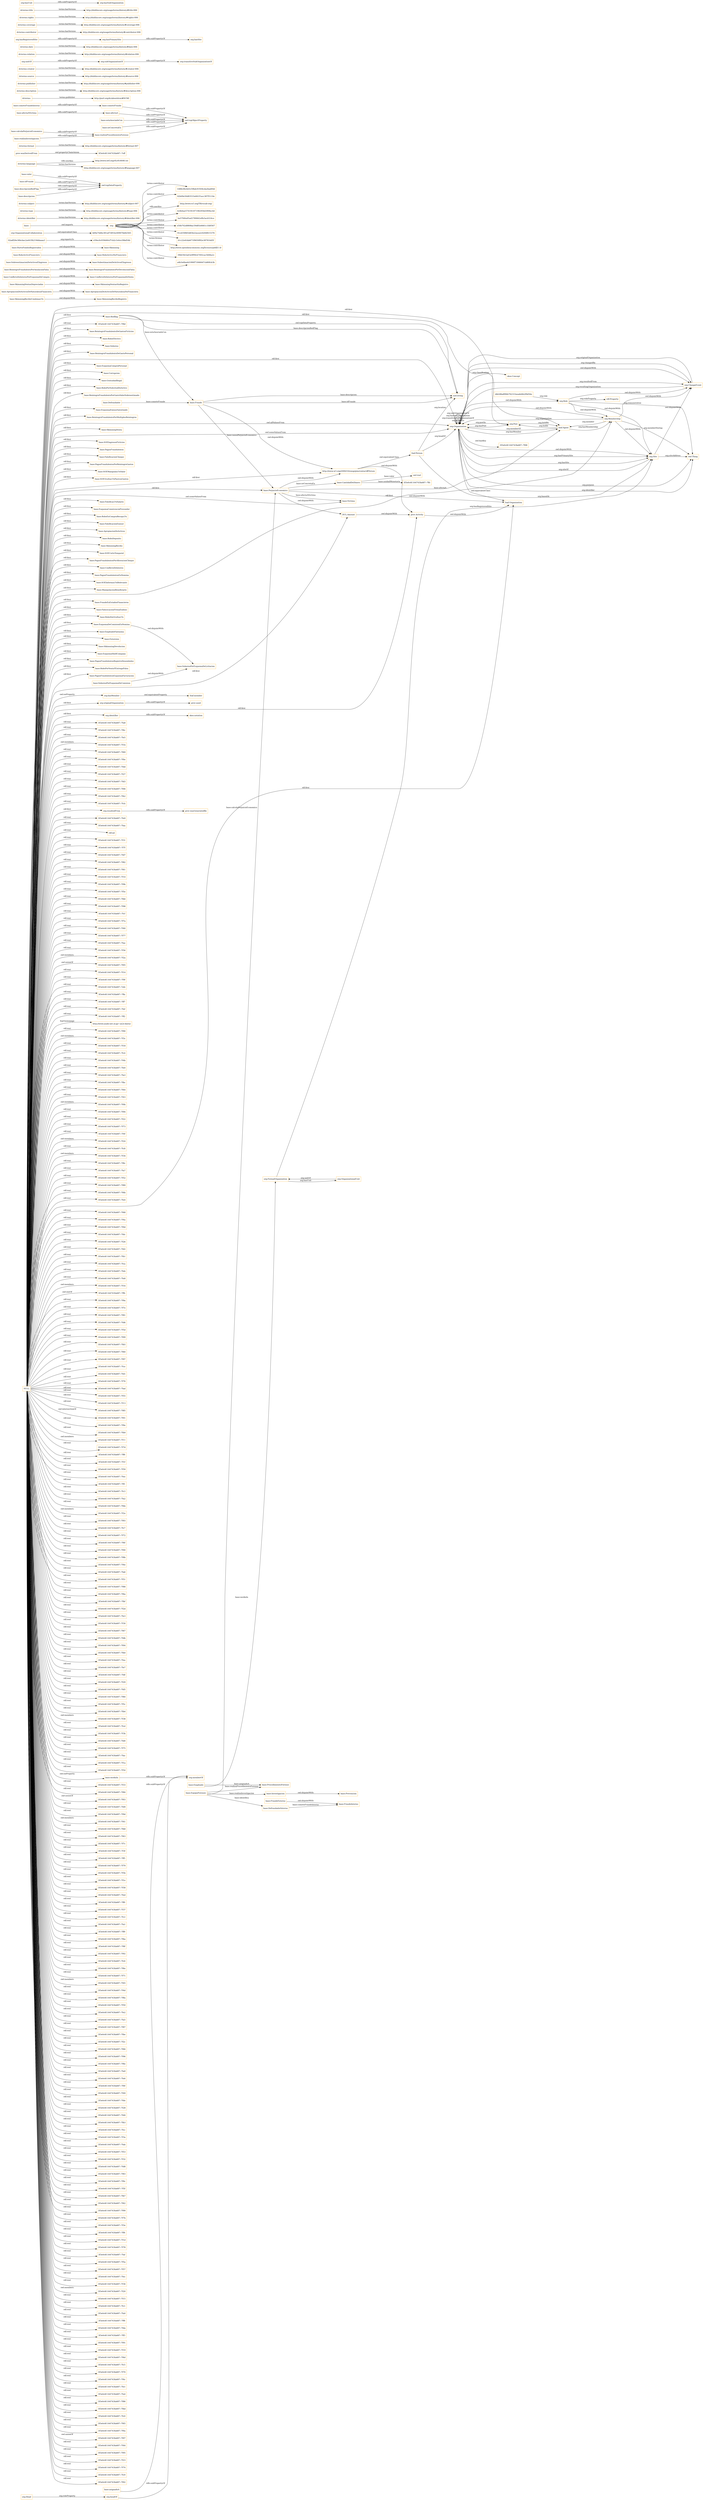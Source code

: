 digraph ar2dtool_diagram { 
rankdir=LR;
size="1501"
node [shape = rectangle, color="orange"]; "base:ReintegroFraudulentoDeGastosFicticios" "base:RoboEfectivo" "base:SobornoPorEsquemaDeLicitacion" "base:SkimmingReciboCondonaci?n" "base:Soborno" "base:ReintegroFraudulentoDeGastoPersonal" "base:Redflag" "base:CantidadDeDinero" "base:EsquemaCompraPersonal" "base:ApropiacionDeActivosDeNaturalezaNoFinanciera" "base:Corrupcion" "base:ApropiacionDeActivosDeNaturalezaFinanciera" "base:GratuidadIlegal" "base:SkimmingVentasSinRegistro" "base:RoboPorSolicitudDeActivo" "base:ReintegroFraudulentoPorGastoValorSobreestimado" "base:Victima" "base:EsquemaEmisorAutorizado" "base:ConflictoDeInteresPorEsquemaDeVenta" "base:ReintegroFraudulentoPorAnulacionFalsa" "base:SkimmingVentasDepreciadas" "base:ReintegroFraudulentoPorMultiplesReintegros" "base:ProcedimientoForense" "base:SkimmingVenta" "base:FraudeInterno" "base:Prevencion" "DUL:Amount" "base:FraudeExterno" "base:SOEIngresosFicticios" "http://www.w3.org/2000/10/swap/pim/contact#Person" "base:PagosFraudulentos" "org:OrganizationalUnit" "base:FalsificacionCheque" "base:DefraudadorInterno" "base:PagosFraudulentosPorReintegroGastos" "base:EquipoForensic" "base:SOEManipulaci?nValor" "base:Fraude" "base:SOEOcultaci?nPasivosGastos" "org:Organization" "base:Empleado" "base:SubestimacionDeActivosEIngresos" "base:SobreestimacionDeActivosEIngresos" "base:RoboActivoNoFinanciero" "base:Falsificaci?nSalario" "base:EsquemaConnivenciaProveedor" "base:SkimmingReciboRegistro" "base:RoboEnCompraRecepci?n" "base:ConflictoDeInteresPorEsquemaDeCompra" "base:HurtoFondosRegistrados" "base:FalsificacionEmisor" "base:ApropiacionDeActivos" "base:RoboDeposito" "base:SobornoPorEsquemaDeComision" "base:Defraudador" "base:SkimmingRecibo" "base:SOECorteTemporal" "base:PagosFraudulentosPorAlteracionCheque" "base:ConflictoDeInteres" "base:Skimming" "base:ReintegroFraudulentoPorDevolucionFalsa" "base:PagosFraudulentosEnNomina" "base:SOEInformaci?nRelevante" "base:RoboActivoFinanciero" "base:Investigacion" "base:ManipulacionBeneficiario" "base:FraudeEnEstadosFinancieros" "base:PerjuicioEconomico" "base:FalsicicacionFirmaEndoso" "base:RoboSinOcultaci?n" "base:EsquemaDeComisionEnNomina" "base:EmpleadoFantasma" "base:Extorsion" "base:SikimmingDevolucion" "base:EsquemaShellCompany" "base:PagosFraudulentosRegistroDesembolso" "base:RoboPorVentaYEntregaFalsa" "base:PagosFraudulentosEsquemaFacturacion" "org:Post" "org:Site" "org:FormalOrganization" "02adf26e36bcbac2a441fb219ddaaaa3" "b69a74d6e381a07d91bc00907bb82565" "dbfc88a8f96b792333eea6d4b2f9d56e" "org:OrganizationalCollaboration" "org:Role" "e59ec0c939d40cf7cb2c3c6ce39bd54b" "org:ChangeEvent" "org:Membership" ; /*classes style*/
	"base:" -> "org:" [ label = "owl:imports" ];
	"base:ApropiacionDeActivosDeNaturalezaFinanciera" -> "base:ApropiacionDeActivosDeNaturalezaNoFinanciera" [ label = "owl:disjointWith" ];
	"org:Role" -> "org:ChangeEvent" [ label = "owl:disjointWith" ];
	"org:Role" -> "org:Site" [ label = "owl:disjointWith" ];
	"org:Role" -> "org:Membership" [ label = "owl:disjointWith" ];
	"base:SobreestimacionDeActivosEIngresos" -> "base:SubestimacionDeActivosEIngresos" [ label = "owl:disjointWith" ];
	"base:SobornoPorEsquemaDeComision" -> "base:SobornoPorEsquemaDeLicitacion" [ label = "owl:disjointWith" ];
	"base:EsquemaDeComisionEnNomina" -> "base:SobornoPorEsquemaDeLicitacion" [ label = "owl:disjointWith" ];
	"dcterms:identifier" -> "http://dublincore.org/usage/terms/history/#identifier-006" [ label = "terms:hasVersion" ];
	"base:SkimmingReciboCondonaci?n" -> "base:SkimmingReciboRegistro" [ label = "owl:disjointWith" ];
	"dcterms:type" -> "http://dublincore.org/usage/terms/history/#type-006" [ label = "terms:hasVersion" ];
	"dcterms:subject" -> "http://dublincore.org/usage/terms/history/#subject-007" [ label = "terms:hasVersion" ];
	"base:valor" -> "owl:topDataProperty" [ label = "rdfs:subPropertyOf" ];
	"dcterms:language" -> "http://www.ietf.org/rfc/rfc4646.txt" [ label = "rdfs:seeAlso" ];
	"dcterms:language" -> "http://dublincore.org/usage/terms/history/#language-007" [ label = "terms:hasVersion" ];
	"org:headOf" -> "org:memberOf" [ label = "rdfs:subPropertyOf" ];
	"base:idFraude" -> "owl:topDataProperty" [ label = "rdfs:subPropertyOf" ];
	"prov:wasDerivedFrom" -> "3f3e0c6f:164743fa687:-7eff" [ label = "owl:propertyChainAxiom" ];
	"dcterms:format" -> "http://dublincore.org/usage/terms/history/#format-007" [ label = "terms:hasVersion" ];
	"base:PerjuicioEconomico" -> "foaf:Organization" [ label = "owl:disjointWith" ];
	"base:PerjuicioEconomico" -> "http://www.w3.org/2000/10/swap/pim/contact#Person" [ label = "owl:disjointWith" ];
	"base:PerjuicioEconomico" -> "DUL:Amount" [ label = "owl:disjointWith" ];
	"base:cometeFraudeInterno" -> "base:cometeFraude" [ label = "rdfs:subPropertyOf" ];
	"base:HurtoFondosRegistrados" -> "base:Skimming" [ label = "owl:disjointWith" ];
	"dcterms:" -> "http://purl.org/dc/aboutdcmi#DCMI" [ label = "terms:publisher" ];
	"dcterms:description" -> "http://dublincore.org/usage/terms/history/#description-006" [ label = "terms:hasVersion" ];
	"org:hasMember" -> "foaf:member" [ label = "owl:equivalentProperty" ];
	"dcterms:publisher" -> "http://dublincore.org/usage/terms/history/#publisher-006" [ label = "terms:hasVersion" ];
	"dcterms:source" -> "http://dublincore.org/usage/terms/history/#source-006" [ label = "terms:hasVersion" ];
	"dcterms:creator" -> "http://dublincore.org/usage/terms/history/#creator-006" [ label = "terms:hasVersion" ];
	"org:Membership" -> "org:ChangeEvent" [ label = "owl:disjointWith" ];
	"org:Membership" -> "org:Site" [ label = "owl:disjointWith" ];
	"org:Organization" -> "org:Role" [ label = "owl:disjointWith" ];
	"org:Organization" -> "org:ChangeEvent" [ label = "owl:disjointWith" ];
	"org:Organization" -> "foaf:Organization" [ label = "owl:equivalentClass" ];
	"org:Organization" -> "org:Membership" [ label = "owl:disjointWith" ];
	"org:Organization" -> "3f3e0c6f:164743fa687:-7f08" [ label = "owl:hasKey" ];
	"org:Organization" -> "org:Site" [ label = "owl:disjointWith" ];
	"base:RoboActivoFinanciero" -> "base:RoboActivoNoFinanciero" [ label = "owl:disjointWith" ];
	"org:originalOrganization" -> "prov:used" [ label = "rdfs:subPropertyOf" ];
	"base:descripcionRedFlag" -> "owl:topDataProperty" [ label = "rdfs:subPropertyOf" ];
	"base:SkimmingVentasDepreciadas" -> "base:SkimmingVentasSinRegistro" [ label = "owl:disjointWith" ];
	"base:afectaA" -> "owl:topObjectProperty" [ label = "rdfs:subPropertyOf" ];
	"base:FraudeExterno" -> "base:FraudeInterno" [ label = "owl:disjointWith" ];
	"base:cometeFraude" -> "owl:topObjectProperty" [ label = "rdfs:subPropertyOf" ];
	"org:Site" -> "org:ChangeEvent" [ label = "owl:disjointWith" ];
	"base:worksIn" -> "org:memberOf" [ label = "rdfs:subPropertyOf" ];
	"org:subOrganizationOf" -> "org:transitiveSubOrganizationOf" [ label = "rdfs:subPropertyOf" ];
	"NULL" -> "3f3e0c6f:164743fa687:-7fa8" [ label = "rdf:rest" ];
	"NULL" -> "org:Organization" [ label = "owl:someValuesFrom" ];
	"NULL" -> "3f3e0c6f:164743fa687:-7f6c" [ label = "rdf:rest" ];
	"NULL" -> "3f3e0c6f:164743fa687:-7fe5" [ label = "rdf:rest" ];
	"NULL" -> "3f3e0c6f:164743fa687:-7f1b" [ label = "owl:members" ];
	"NULL" -> "3f3e0c6f:164743fa687:-7f69" [ label = "rdf:rest" ];
	"NULL" -> "3f3e0c6f:164743fa687:-7f0e" [ label = "rdf:rest" ];
	"NULL" -> "3f3e0c6f:164743fa687:-7fdd" [ label = "rdf:rest" ];
	"NULL" -> "base:PagosFraudulentos" [ label = "rdf:first" ];
	"NULL" -> "3f3e0c6f:164743fa687:-7f27" [ label = "rdf:rest" ];
	"NULL" -> "base:SOEManipulaci?nValor" [ label = "rdf:first" ];
	"NULL" -> "3f3e0c6f:164743fa687:-7fd3" [ label = "rdf:rest" ];
	"NULL" -> "3f3e0c6f:164743fa687:-7f06" [ label = "rdf:rest" ];
	"NULL" -> "3f3e0c6f:164743fa687:-7fb2" [ label = "rdf:rest" ];
	"NULL" -> "3f3e0c6f:164743fa687:-7fcb" [ label = "rdf:rest" ];
	"NULL" -> "prov:Activity" [ label = "rdf:first" ];
	"NULL" -> "3f3e0c6f:164743fa687:-7fe9" [ label = "rdf:rest" ];
	"NULL" -> "3f3e0c6f:164743fa687:-7faa" [ label = "rdf:rest" ];
	"NULL" -> "rdf:nil" [ label = "rdf:rest" ];
	"NULL" -> "3f3e0c6f:164743fa687:-7f31" [ label = "rdf:rest" ];
	"NULL" -> "3f3e0c6f:164743fa687:-7f7f" [ label = "rdf:rest" ];
	"NULL" -> "org:Post" [ label = "rdf:first" ];
	"NULL" -> "3f3e0c6f:164743fa687:-7fd7" [ label = "rdf:rest" ];
	"NULL" -> "3f3e0c6f:164743fa687:-7f82" [ label = "rdf:rest" ];
	"NULL" -> "3f3e0c6f:164743fa687:-7f61" [ label = "rdf:rest" ];
	"NULL" -> "3f3e0c6f:164743fa687:-7f10" [ label = "rdf:rest" ];
	"NULL" -> "3f3e0c6f:164743fa687:-7f9b" [ label = "rdf:rest" ];
	"NULL" -> "3f3e0c6f:164743fa687:-7f5e" [ label = "rdf:rest" ];
	"NULL" -> "base:PagosFraudulentosPorReintegroGastos" [ label = "rdf:first" ];
	"NULL" -> "3f3e0c6f:164743fa687:-7fb6" [ label = "rdf:rest" ];
	"NULL" -> "3f3e0c6f:164743fa687:-7f98" [ label = "rdf:rest" ];
	"NULL" -> "3f3e0c6f:164743fa687:-7fcf" [ label = "rdf:rest" ];
	"NULL" -> "3f3e0c6f:164743fa687:-7f7a" [ label = "rdf:rest" ];
	"NULL" -> "3f3e0c6f:164743fa687:-7f40" [ label = "rdf:rest" ];
	"NULL" -> "3f3e0c6f:164743fa687:-7f77" [ label = "rdf:rest" ];
	"NULL" -> "3f3e0c6f:164743fa687:-7fae" [ label = "rdf:rest" ];
	"NULL" -> "base:SikimmingDevolucion" [ label = "rdf:first" ];
	"NULL" -> "3f3e0c6f:164743fa687:-7f56" [ label = "rdf:rest" ];
	"NULL" -> "3f3e0c6f:164743fa687:-7f2a" [ label = "owl:members" ];
	"NULL" -> "base:PerjuicioEconomico" [ label = "rdf:first" ];
	"NULL" -> "3f3e0c6f:164743fa687:-7f05" [ label = "owl:unionOf" ];
	"NULL" -> "3f3e0c6f:164743fa687:-7f14" [ label = "rdf:rest" ];
	"NULL" -> "3f3e0c6f:164743fa687:-7f9f" [ label = "rdf:rest" ];
	"NULL" -> "3f3e0c6f:164743fa687:-7efe" [ label = "rdf:rest" ];
	"NULL" -> "3f3e0c6f:164743fa687:-7ffa" [ label = "rdf:rest" ];
	"NULL" -> "3f3e0c6f:164743fa687:-7ff7" [ label = "rdf:rest" ];
	"NULL" -> "3f3e0c6f:164743fa687:-7fef" [ label = "rdf:rest" ];
	"NULL" -> "3f3e0c6f:164743fa687:-7ff2" [ label = "rdf:rest" ];
	"NULL" -> "http://www.asahi-net.or.jp/~ax2s-kmtn/" [ label = "foaf:homepage" ];
	"NULL" -> "3f3e0c6f:164743fa687:-7f90" [ label = "rdf:rest" ];
	"NULL" -> "3f3e0c6f:164743fa687:-7f3c" [ label = "owl:members" ];
	"NULL" -> "3f3e0c6f:164743fa687:-7f18" [ label = "rdf:rest" ];
	"NULL" -> "3f3e0c6f:164743fa687:-7fc4" [ label = "rdf:rest" ];
	"NULL" -> "3f3e0c6f:164743fa687:-7f4b" [ label = "rdf:rest" ];
	"NULL" -> "3f3e0c6f:164743fa687:-7fe0" [ label = "rdf:rest" ];
	"NULL" -> "3f3e0c6f:164743fa687:-7fa3" [ label = "rdf:rest" ];
	"NULL" -> "3f3e0c6f:164743fa687:-7fbc" [ label = "rdf:rest" ];
	"NULL" -> "3f3e0c6f:164743fa687:-7f64" [ label = "rdf:rest" ];
	"NULL" -> "base:SkimmingVenta" [ label = "rdf:first" ];
	"NULL" -> "3f3e0c6f:164743fa687:-7f43" [ label = "rdf:rest" ];
	"NULL" -> "3f3e0c6f:164743fa687:-7f0b" [ label = "owl:members" ];
	"NULL" -> "3f3e0c6f:164743fa687:-7f94" [ label = "rdf:rest" ];
	"NULL" -> "3f3e0c6f:164743fa687:-7f22" [ label = "rdf:rest" ];
	"NULL" -> "3f3e0c6f:164743fa687:-7f73" [ label = "rdf:rest" ];
	"NULL" -> "3f3e0c6f:164743fa687:-7f4f" [ label = "rdf:rest" ];
	"NULL" -> "3f3e0c6f:164743fa687:-7f24" [ label = "owl:members" ];
	"NULL" -> "3f3e0c6f:164743fa687:-7fc8" [ label = "rdf:rest" ];
	"NULL" -> "3f3e0c6f:164743fa687:-7f34" [ label = "owl:members" ];
	"NULL" -> "3f3e0c6f:164743fa687:-7f8c" [ label = "rdf:rest" ];
	"NULL" -> "base:ReintegroFraudulentoDeGastosFicticios" [ label = "rdf:first" ];
	"NULL" -> "3f3e0c6f:164743fa687:-7fa7" [ label = "rdf:rest" ];
	"NULL" -> "base:Falsificaci?nSalario" [ label = "rdf:first" ];
	"NULL" -> "3f3e0c6f:164743fa687:-7f52" [ label = "rdf:rest" ];
	"NULL" -> "3f3e0c6f:164743fa687:-7f89" [ label = "rdf:rest" ];
	"NULL" -> "3f3e0c6f:164743fa687:-7f6b" [ label = "rdf:rest" ];
	"NULL" -> "base:FalsificacionEmisor" [ label = "rdf:first" ];
	"NULL" -> "3f3e0c6f:164743fa687:-7fe4" [ label = "rdf:rest" ];
	"NULL" -> "org:identifier" [ label = "rdf:first" ];
	"NULL" -> "3f3e0c6f:164743fa687:-7f68" [ label = "rdf:rest" ];
	"NULL" -> "3f3e0c6f:164743fa687:-7f4a" [ label = "rdf:rest" ];
	"NULL" -> "3f3e0c6f:164743fa687:-7f0d" [ label = "rdf:rest" ];
	"NULL" -> "3f3e0c6f:164743fa687:-7fdc" [ label = "rdf:rest" ];
	"NULL" -> "org:Membership" [ label = "rdf:first" ];
	"NULL" -> "3f3e0c6f:164743fa687:-7f26" [ label = "rdf:rest" ];
	"NULL" -> "3f3e0c6f:164743fa687:-7fd2" [ label = "rdf:rest" ];
	"NULL" -> "org:Organization" [ label = "owl:allValuesFrom" ];
	"NULL" -> "base:EsquemaDeComisionEnNomina" [ label = "rdf:first" ];
	"NULL" -> "3f3e0c6f:164743fa687:-7fb1" [ label = "rdf:rest" ];
	"NULL" -> "3f3e0c6f:164743fa687:-7fca" [ label = "rdf:rest" ];
	"NULL" -> "3f3e0c6f:164743fa687:-7feb" [ label = "rdf:rest" ];
	"NULL" -> "3f3e0c6f:164743fa687:-7fe8" [ label = "rdf:rest" ];
	"NULL" -> "3f3e0c6f:164743fa687:-7f16" [ label = "owl:members" ];
	"NULL" -> "3f3e0c6f:164743fa687:-7ffb" [ label = "owl:oneOf" ];
	"NULL" -> "3f3e0c6f:164743fa687:-7f9a" [ label = "rdf:rest" ];
	"NULL" -> "3f3e0c6f:164743fa687:-7f7e" [ label = "rdf:rest" ];
	"NULL" -> "3f3e0c6f:164743fa687:-7f81" [ label = "rdf:rest" ];
	"NULL" -> "3f3e0c6f:164743fa687:-7fd6" [ label = "rdf:rest" ];
	"NULL" -> "3f3e0c6f:164743fa687:-7f5d" [ label = "rdf:rest" ];
	"NULL" -> "3f3e0c6f:164743fa687:-7f09" [ label = "rdf:rest" ];
	"NULL" -> "base:SOEOcultaci?nPasivosGastos" [ label = "rdf:first" ];
	"NULL" -> "base:SOEIngresosFicticios" [ label = "rdf:first" ];
	"NULL" -> "3f3e0c6f:164743fa687:-7fb5" [ label = "rdf:rest" ];
	"NULL" -> "3f3e0c6f:164743fa687:-7f60" [ label = "rdf:rest" ];
	"NULL" -> "3f3e0c6f:164743fa687:-7f97" [ label = "rdf:rest" ];
	"NULL" -> "3f3e0c6f:164743fa687:-7fce" [ label = "rdf:rest" ];
	"NULL" -> "3f3e0c6f:164743fa687:-7fd1" [ label = "rdf:rest" ];
	"NULL" -> "3f3e0c6f:164743fa687:-7f76" [ label = "rdf:rest" ];
	"NULL" -> "foaf:Organization" [ label = "rdf:first" ];
	"NULL" -> "3f3e0c6f:164743fa687:-7fad" [ label = "rdf:rest" ];
	"NULL" -> "3f3e0c6f:164743fa687:-7f55" [ label = "rdf:rest" ];
	"NULL" -> "base:RoboPorSolicitudDeActivo" [ label = "rdf:first" ];
	"NULL" -> "base:EsquemaCompraPersonal" [ label = "rdf:first" ];
	"NULL" -> "3f3e0c6f:164743fa687:-7f13" [ label = "rdf:rest" ];
	"NULL" -> "3f3e0c6f:164743fa687:-7f85" [ label = "rdf:rest" ];
	"NULL" -> "base:SOECorteTemporal" [ label = "rdf:first" ];
	"NULL" -> "3f3e0c6f:164743fa687:-7f01" [ label = "owl:intersectionOf" ];
	"NULL" -> "3f3e0c6f:164743fa687:-7f9e" [ label = "rdf:rest" ];
	"NULL" -> "3f3e0c6f:164743fa687:-7fb9" [ label = "rdf:rest" ];
	"NULL" -> "3f3e0c6f:164743fa687:-7f11" [ label = "owl:members" ];
	"NULL" -> "3f3e0c6f:164743fa687:-7f7d" [ label = "rdf:rest" ];
	"NULL" -> "3f3e0c6f:164743fa687:-7ff6" [ label = "rdf:rest" ];
	"NULL" -> "3f3e0c6f:164743fa687:-7f1f" [ label = "rdf:rest" ];
	"NULL" -> "base:ApropiacionDeActivos" [ label = "rdf:first" ];
	"NULL" -> "3f3e0c6f:164743fa687:-7f59" [ label = "rdf:rest" ];
	"NULL" -> "3f3e0c6f:164743fa687:-7fee" [ label = "rdf:rest" ];
	"NULL" -> "base:RoboPorVentaYEntregaFalsa" [ label = "rdf:first" ];
	"NULL" -> "3f3e0c6f:164743fa687:-7ff1" [ label = "rdf:rest" ];
	"NULL" -> "base:FalsificacionCheque" [ label = "rdf:first" ];
	"NULL" -> "3f3e0c6f:164743fa687:-7fc3" [ label = "rdf:rest" ];
	"NULL" -> "3f3e0c6f:164743fa687:-7fa2" [ label = "rdf:rest" ];
	"NULL" -> "3f3e0c6f:164743fa687:-7fbb" [ label = "rdf:rest" ];
	"NULL" -> "base:EsquemaShellCompany" [ label = "rdf:first" ];
	"NULL" -> "3f3e0c6f:164743fa687:-7f2e" [ label = "owl:members" ];
	"NULL" -> "3f3e0c6f:164743fa687:-7f93" [ label = "rdf:rest" ];
	"NULL" -> "3f3e0c6f:164743fa687:-7fc7" [ label = "rdf:rest" ];
	"NULL" -> "base:RoboSinOcultaci?n" [ label = "rdf:first" ];
	"NULL" -> "3f3e0c6f:164743fa687:-7f72" [ label = "rdf:rest" ];
	"NULL" -> "3f3e0c6f:164743fa687:-7f6f" [ label = "rdf:rest" ];
	"NULL" -> "3f3e0c6f:164743fa687:-7f00" [ label = "rdf:rest" ];
	"NULL" -> "base:EsquemaEmisorAutorizado" [ label = "rdf:first" ];
	"NULL" -> "base:ManipulacionBeneficiario" [ label = "rdf:first" ];
	"NULL" -> "base:SOEInformaci?nRelevante" [ label = "rdf:first" ];
	"NULL" -> "3f3e0c6f:164743fa687:-7f8b" [ label = "rdf:rest" ];
	"NULL" -> "3f3e0c6f:164743fa687:-7f4e" [ label = "rdf:rest" ];
	"NULL" -> "3f3e0c6f:164743fa687:-7fa6" [ label = "rdf:rest" ];
	"NULL" -> "3f3e0c6f:164743fa687:-7f51" [ label = "rdf:rest" ];
	"NULL" -> "3f3e0c6f:164743fa687:-7f88" [ label = "rdf:rest" ];
	"NULL" -> "3f3e0c6f:164743fa687:-7f6a" [ label = "rdf:rest" ];
	"NULL" -> "3f3e0c6f:164743fa687:-7fbf" [ label = "rdf:rest" ];
	"NULL" -> "3f3e0c6f:164743fa687:-7f2d" [ label = "rdf:rest" ];
	"NULL" -> "3f3e0c6f:164743fa687:-7fe3" [ label = "rdf:rest" ];
	"NULL" -> "3f3e0c6f:164743fa687:-7f30" [ label = "rdf:rest" ];
	"NULL" -> "3f3e0c6f:164743fa687:-7f67" [ label = "rdf:rest" ];
	"NULL" -> "3f3e0c6f:164743fa687:-7fdb" [ label = "rdf:rest" ];
	"NULL" -> "base:ReintegroFraudulentoPorMultiplesReintegros" [ label = "rdf:first" ];
	"NULL" -> "3f3e0c6f:164743fa687:-7f04" [ label = "rdf:rest" ];
	"NULL" -> "3f3e0c6f:164743fa687:-7fb0" [ label = "rdf:rest" ];
	"NULL" -> "3f3e0c6f:164743fa687:-7fea" [ label = "rdf:rest" ];
	"NULL" -> "3f3e0c6f:164743fa687:-7fe7" [ label = "rdf:rest" ];
	"NULL" -> "base:PagosFraudulentosEsquemaFacturacion" [ label = "rdf:first" ];
	"NULL" -> "3f3e0c6f:164743fa687:-7fdf" [ label = "rdf:rest" ];
	"NULL" -> "base:ReintegroFraudulentoDeGastoPersonal" [ label = "rdf:first" ];
	"NULL" -> "3f3e0c6f:164743fa687:-7f29" [ label = "rdf:rest" ];
	"NULL" -> "3f3e0c6f:164743fa687:-7fd5" [ label = "rdf:rest" ];
	"NULL" -> "3f3e0c6f:164743fa687:-7f80" [ label = "rdf:rest" ];
	"NULL" -> "3f3e0c6f:164743fa687:-7f5c" [ label = "rdf:rest" ];
	"NULL" -> "3f3e0c6f:164743fa687:-7fb4" [ label = "rdf:rest" ];
	"NULL" -> "3f3e0c6f:164743fa687:-7f38" [ label = "owl:members" ];
	"NULL" -> "3f3e0c6f:164743fa687:-7fcd" [ label = "rdf:rest" ];
	"NULL" -> "3f3e0c6f:164743fa687:-7f3b" [ label = "rdf:rest" ];
	"NULL" -> "3f3e0c6f:164743fa687:-7fd0" [ label = "rdf:rest" ];
	"NULL" -> "3f3e0c6f:164743fa687:-7f75" [ label = "rdf:rest" ];
	"NULL" -> "base:ReintegroFraudulentoPorGastoValorSobreestimado" [ label = "rdf:first" ];
	"NULL" -> "3f3e0c6f:164743fa687:-7fac" [ label = "rdf:rest" ];
	"NULL" -> "3f3e0c6f:164743fa687:-7f1a" [ label = "rdf:rest" ];
	"NULL" -> "base:Soborno" [ label = "rdf:first" ];
	"NULL" -> "3f3e0c6f:164743fa687:-7f54" [ label = "rdf:rest" ];
	"NULL" -> "org:resultedFrom" [ label = "rdf:first" ];
	"NULL" -> "3f3e0c6f:164743fa687:-7f33" [ label = "rdf:rest" ];
	"NULL" -> "3f3e0c6f:164743fa687:-7f84" [ label = "rdf:rest" ];
	"NULL" -> "3f3e0c6f:164743fa687:-7f03" [ label = "owl:unionOf" ];
	"NULL" -> "3f3e0c6f:164743fa687:-7fd9" [ label = "rdf:rest" ];
	"NULL" -> "3f3e0c6f:164743fa687:-7f9d" [ label = "rdf:rest" ];
	"NULL" -> "3f3e0c6f:164743fa687:-7f41" [ label = "owl:members" ];
	"NULL" -> "3f3e0c6f:164743fa687:-7fb8" [ label = "rdf:rest" ];
	"NULL" -> "3f3e0c6f:164743fa687:-7f63" [ label = "rdf:rest" ];
	"NULL" -> "3f3e0c6f:164743fa687:-7f7c" [ label = "rdf:rest" ];
	"NULL" -> "3f3e0c6f:164743fa687:-7f3f" [ label = "rdf:rest" ];
	"NULL" -> "3f3e0c6f:164743fa687:-7ff5" [ label = "rdf:rest" ];
	"NULL" -> "3f3e0c6f:164743fa687:-7f79" [ label = "rdf:rest" ];
	"NULL" -> "3f3e0c6f:164743fa687:-7f5b" [ label = "rdf:rest" ];
	"NULL" -> "3f3e0c6f:164743fa687:-7f1e" [ label = "rdf:rest" ];
	"NULL" -> "3f3e0c6f:164743fa687:-7f58" [ label = "rdf:rest" ];
	"NULL" -> "foaf:Agent" [ label = "rdf:first" ];
	"NULL" -> "3f3e0c6f:164743fa687:-7fed" [ label = "rdf:rest" ];
	"NULL" -> "3f3e0c6f:164743fa687:-7ff0" [ label = "rdf:rest" ];
	"NULL" -> "base:PagosFraudulentosPorAlteracionCheque" [ label = "rdf:first" ];
	"NULL" -> "base:SkimmingRecibo" [ label = "rdf:first" ];
	"NULL" -> "3f3e0c6f:164743fa687:-7f37" [ label = "rdf:rest" ];
	"NULL" -> "base:PagosFraudulentosEnNomina" [ label = "rdf:first" ];
	"NULL" -> "DUL:Amount" [ label = "rdf:first" ];
	"NULL" -> "3f3e0c6f:164743fa687:-7fc2" [ label = "rdf:rest" ];
	"NULL" -> "org:hasMember" [ label = "owl:onProperty" ];
	"NULL" -> "3f3e0c6f:164743fa687:-7fa1" [ label = "rdf:rest" ];
	"NULL" -> "3f3e0c6f:164743fa687:-7ff9" [ label = "rdf:rest" ];
	"NULL" -> "3f3e0c6f:164743fa687:-7fba" [ label = "rdf:rest" ];
	"NULL" -> "base:EsquemaConnivenciaProveedor" [ label = "rdf:first" ];
	"NULL" -> "base:EmpleadoFantasma" [ label = "rdf:first" ];
	"NULL" -> "3f3e0c6f:164743fa687:-7f8f" [ label = "rdf:rest" ];
	"NULL" -> "3f3e0c6f:164743fa687:-7f92" [ label = "rdf:rest" ];
	"NULL" -> "3f3e0c6f:164743fa687:-7fc6" [ label = "rdf:rest" ];
	"NULL" -> "3f3e0c6f:164743fa687:-7f6e" [ label = "rdf:rest" ];
	"NULL" -> "3f3e0c6f:164743fa687:-7f71" [ label = "rdf:rest" ];
	"NULL" -> "3f3e0c6f:164743fa687:-7f45" [ label = "owl:members" ];
	"NULL" -> "3f3e0c6f:164743fa687:-7f4d" [ label = "rdf:rest" ];
	"NULL" -> "3f3e0c6f:164743fa687:-7f8a" [ label = "rdf:rest" ];
	"NULL" -> "3f3e0c6f:164743fa687:-7f50" [ label = "rdf:rest" ];
	"NULL" -> "3f3e0c6f:164743fa687:-7fe2" [ label = "rdf:rest" ];
	"NULL" -> "3f3e0c6f:164743fa687:-7fa5" [ label = "rdf:rest" ];
	"NULL" -> "3f3e0c6f:164743fa687:-7f87" [ label = "rdf:rest" ];
	"NULL" -> "3f3e0c6f:164743fa687:-7fbe" [ label = "rdf:rest" ];
	"NULL" -> "3f3e0c6f:164743fa687:-7f2c" [ label = "rdf:rest" ];
	"NULL" -> "3f3e0c6f:164743fa687:-7f66" [ label = "rdf:rest" ];
	"NULL" -> "base:worksIn" [ label = "owl:onProperty" ];
	"NULL" -> "3f3e0c6f:164743fa687:-7f96" [ label = "rdf:rest" ];
	"NULL" -> "base:RoboEfectivo" [ label = "rdf:first" ];
	"NULL" -> "3f3e0c6f:164743fa687:-7f8e" [ label = "rdf:rest" ];
	"NULL" -> "3f3e0c6f:164743fa687:-7fa9" [ label = "rdf:rest" ];
	"NULL" -> "base:RoboDeposito" [ label = "rdf:first" ];
	"NULL" -> "3f3e0c6f:164743fa687:-7fe6" [ label = "rdf:rest" ];
	"NULL" -> "3f3e0c6f:164743fa687:-7f0f" [ label = "rdf:rest" ];
	"NULL" -> "3f3e0c6f:164743fa687:-7f49" [ label = "rdf:rest" ];
	"NULL" -> "3f3e0c6f:164743fa687:-7fde" [ label = "rdf:rest" ];
	"NULL" -> "base:FalsicicacionFirmaEndoso" [ label = "rdf:first" ];
	"NULL" -> "3f3e0c6f:164743fa687:-7f28" [ label = "rdf:rest" ];
	"NULL" -> "3f3e0c6f:164743fa687:-7fd4" [ label = "rdf:rest" ];
	"NULL" -> "3f3e0c6f:164743fa687:-7fb3" [ label = "rdf:rest" ];
	"NULL" -> "3f3e0c6f:164743fa687:-7fcc" [ label = "rdf:rest" ];
	"NULL" -> "3f3e0c6f:164743fa687:-7f3a" [ label = "rdf:rest" ];
	"NULL" -> "3f3e0c6f:164743fa687:-7fab" [ label = "rdf:rest" ];
	"NULL" -> "base:Corrupcion" [ label = "rdf:first" ];
	"NULL" -> "http://www.w3.org/2000/10/swap/pim/contact#Person" [ label = "rdf:first" ];
	"NULL" -> "3f3e0c6f:164743fa687:-7f53" [ label = "rdf:rest" ];
	"NULL" -> "base:Redflag" [ label = "rdf:first" ];
	"NULL" -> "3f3e0c6f:164743fa687:-7f32" [ label = "rdf:rest" ];
	"NULL" -> "3f3e0c6f:164743fa687:-7fd8" [ label = "rdf:rest" ];
	"NULL" -> "3f3e0c6f:164743fa687:-7f83" [ label = "rdf:rest" ];
	"NULL" -> "3f3e0c6f:164743fa687:-7f9c" [ label = "rdf:rest" ];
	"NULL" -> "3f3e0c6f:164743fa687:-7f5f" [ label = "rdf:rest" ];
	"NULL" -> "3f3e0c6f:164743fa687:-7fb7" [ label = "rdf:rest" ];
	"NULL" -> "3f3e0c6f:164743fa687:-7f62" [ label = "rdf:rest" ];
	"NULL" -> "3f3e0c6f:164743fa687:-7f99" [ label = "rdf:rest" ];
	"NULL" -> "3f3e0c6f:164743fa687:-7f7b" [ label = "rdf:rest" ];
	"NULL" -> "3f3e0c6f:164743fa687:-7f3e" [ label = "rdf:rest" ];
	"NULL" -> "3f3e0c6f:164743fa687:-7ff4" [ label = "rdf:rest" ];
	"NULL" -> "3f3e0c6f:164743fa687:-7f1d" [ label = "rdf:rest" ];
	"NULL" -> "3f3e0c6f:164743fa687:-7f78" [ label = "rdf:rest" ];
	"NULL" -> "3f3e0c6f:164743fa687:-7faf" [ label = "rdf:rest" ];
	"NULL" -> "3f3e0c6f:164743fa687:-7f5a" [ label = "rdf:rest" ];
	"NULL" -> "org:originalOrganization" [ label = "rdf:first" ];
	"NULL" -> "3f3e0c6f:164743fa687:-7f57" [ label = "rdf:rest" ];
	"NULL" -> "3f3e0c6f:164743fa687:-7fec" [ label = "rdf:rest" ];
	"NULL" -> "3f3e0c6f:164743fa687:-7f36" [ label = "rdf:rest" ];
	"NULL" -> "3f3e0c6f:164743fa687:-7f20" [ label = "owl:members" ];
	"NULL" -> "3f3e0c6f:164743fa687:-7f15" [ label = "rdf:rest" ];
	"NULL" -> "3f3e0c6f:164743fa687:-7fc1" [ label = "rdf:rest" ];
	"NULL" -> "base:Extorsion" [ label = "rdf:first" ];
	"NULL" -> "3f3e0c6f:164743fa687:-7fa0" [ label = "rdf:rest" ];
	"NULL" -> "3f3e0c6f:164743fa687:-7ff8" [ label = "rdf:rest" ];
	"NULL" -> "3f3e0c6f:164743fa687:-7fda" [ label = "rdf:rest" ];
	"NULL" -> "base:ConflictoDeInteres" [ label = "rdf:first" ];
	"NULL" -> "org:Organization" [ label = "rdf:first" ];
	"NULL" -> "3f3e0c6f:164743fa687:-7ff3" [ label = "rdf:rest" ];
	"NULL" -> "3f3e0c6f:164743fa687:-7f91" [ label = "rdf:rest" ];
	"NULL" -> "3f3e0c6f:164743fa687:-7f19" [ label = "rdf:rest" ];
	"NULL" -> "3f3e0c6f:164743fa687:-7f6d" [ label = "rdf:rest" ];
	"NULL" -> "3f3e0c6f:164743fa687:-7fc5" [ label = "rdf:rest" ];
	"NULL" -> "3f3e0c6f:164743fa687:-7f70" [ label = "rdf:rest" ];
	"NULL" -> "base:FraudeEnEstadosFinancieros" [ label = "rdf:first" ];
	"NULL" -> "3f3e0c6f:164743fa687:-7f4c" [ label = "rdf:rest" ];
	"NULL" -> "base:RoboEnCompraRecepci?n" [ label = "rdf:first" ];
	"NULL" -> "3f3e0c6f:164743fa687:-7fe1" [ label = "rdf:rest" ];
	"NULL" -> "3f3e0c6f:164743fa687:-7fa4" [ label = "rdf:rest" ];
	"NULL" -> "3f3e0c6f:164743fa687:-7f86" [ label = "rdf:rest" ];
	"NULL" -> "3f3e0c6f:164743fa687:-7fbd" [ label = "rdf:rest" ];
	"NULL" -> "3f3e0c6f:164743fa687:-7fc0" [ label = "rdf:rest" ];
	"NULL" -> "3f3e0c6f:164743fa687:-7f65" [ label = "rdf:rest" ];
	"NULL" -> "3f3e0c6f:164743fa687:-7f0a" [ label = "rdf:rest" ];
	"NULL" -> "3f3e0c6f:164743fa687:-7f07" [ label = "owl:unionOf" ];
	"NULL" -> "base:PagosFraudulentosRegistroDesembolso" [ label = "rdf:first" ];
	"NULL" -> "3f3e0c6f:164743fa687:-7f44" [ label = "rdf:rest" ];
	"NULL" -> "3f3e0c6f:164743fa687:-7f95" [ label = "rdf:rest" ];
	"NULL" -> "base:Victima" [ label = "owl:someValuesFrom" ];
	"NULL" -> "3f3e0c6f:164743fa687:-7f23" [ label = "rdf:rest" ];
	"NULL" -> "3f3e0c6f:164743fa687:-7f74" [ label = "rdf:rest" ];
	"NULL" -> "3f3e0c6f:164743fa687:-7fc9" [ label = "rdf:rest" ];
	"NULL" -> "3f3e0c6f:164743fa687:-7f02" [ label = "rdf:rest" ];
	"NULL" -> "3f3e0c6f:164743fa687:-7f8d" [ label = "rdf:rest" ];
	"NULL" -> "base:GratuidadIlegal" [ label = "rdf:first" ];
	"base:descripcion" -> "owl:topDataProperty" [ label = "rdfs:subPropertyOf" ];
	"base:ReintegroFraudulentoPorAnulacionFalsa" -> "base:ReintegroFraudulentoPorDevolucionFalsa" [ label = "owl:disjointWith" ];
	"dcterms:relation" -> "http://dublincore.org/usage/terms/history/#relation-006" [ label = "terms:hasVersion" ];
	"org:resultedFrom" -> "prov:wasGeneratedBy" [ label = "rdfs:subPropertyOf" ];
	"org:Head" -> "org:headOf" [ label = "org:roleProperty" ];
	"org:" -> "1488c06c6d3c59bdc93504cda2bad04d" [ label = "terms:contributor" ];
	"org:" -> "82b09e50d83533e841f1acc387f5110e" [ label = "terms:contributor" ];
	"org:" -> "http://www.w3.org/TR/vocab-org/" [ label = "rdfs:seeAlso" ];
	"org:" -> "4c6b4ae5741f41871982956d3f09ec4d" [ label = "terms:contributor" ];
	"org:" -> "ba57fd0a95ad2789062effa5acb524ce" [ label = "terms:contributor" ];
	"org:" -> "e50b702d8808ac59d85e6661c1fd0567" [ label = "terms:contributor" ];
	"org:" -> "91cd35f665d65b22aca2c0204f615376" [ label = "terms:contributor" ];
	"org:" -> "b1c22efcfab671f0650f92e387816d5f" [ label = "terms:contributor" ];
	"org:" -> "http://www.opendatacommons.org/licenses/pddl/1.0/" [ label = "terms:license" ];
	"org:" -> "39b03fe5a63e9f99cb7492cac5606a2c" [ label = "terms:contributor" ];
	"org:" -> "a4b3e6ba4d1990f71846647cb80fcb3b" [ label = "terms:contributor" ];
	"base:estaAsociadoCon" -> "owl:topObjectProperty" [ label = "rdfs:subPropertyOf" ];
	"org:OrganizationalCollaboration" -> "b69a74d6e381a07d91bc00907bb82565" [ label = "owl:equivalentClass" ];
	"dcterms:date" -> "http://dublincore.org/usage/terms/history/#date-006" [ label = "terms:hasVersion" ];
	"base:ConflictoDeInteresPorEsquemaDeCompra" -> "base:ConflictoDeInteresPorEsquemaDeVenta" [ label = "owl:disjointWith" ];
	"http://www.w3.org/2000/10/swap/pim/contact#Person" -> "prov:Activity" [ label = "owl:disjointWith" ];
	"http://www.w3.org/2000/10/swap/pim/contact#Person" -> "foaf:Person" [ label = "owl:equivalentClass" ];
	"base:seConcretaEn" -> "owl:topObjectProperty" [ label = "rdfs:subPropertyOf" ];
	"base:Investigacion" -> "base:Prevencion" [ label = "owl:disjointWith" ];
	"base:calculaPerjuicioEconomico" -> "base:realizaProcedimientoForense" [ label = "rdfs:subPropertyOf" ];
	"org:hasRegisteredSite" -> "org:hasPrimarySite" [ label = "rdfs:subPropertyOf" ];
	"base:realizaProcedimientoForense" -> "owl:topObjectProperty" [ label = "rdfs:subPropertyOf" ];
	"org:hasPrimarySite" -> "org:hasSite" [ label = "rdfs:subPropertyOf" ];
	"base:realizaInvestigacion" -> "base:realizaProcedimientoForense" [ label = "rdfs:subPropertyOf" ];
	"dcterms:contributor" -> "http://dublincore.org/usage/terms/history/#contributor-006" [ label = "terms:hasVersion" ];
	"dcterms:coverage" -> "http://dublincore.org/usage/terms/history/#coverage-006" [ label = "terms:hasVersion" ];
	"base:asignadoA" -> "org:memberOf" [ label = "rdfs:subPropertyOf" ];
	"org:unitOf" -> "org:subOrganizationOf" [ label = "rdfs:subPropertyOf" ];
	"org:identifier" -> "skos:notation" [ label = "rdfs:subPropertyOf" ];
	"base:afectaAVictima" -> "base:afectaA" [ label = "rdfs:subPropertyOf" ];
	"dcterms:rights" -> "http://dublincore.org/usage/terms/history/#rights-006" [ label = "terms:hasVersion" ];
	"dcterms:title" -> "http://dublincore.org/usage/terms/history/#title-006" [ label = "terms:hasVersion" ];
	"prov:Activity" -> "foaf:Organization" [ label = "owl:disjointWith" ];
	"base:Fraude" -> "http://www.w3.org/2000/10/swap/pim/contact#Person" [ label = "owl:disjointWith" ];
	"DUL:Amount" -> "prov:Activity" [ label = "owl:disjointWith" ];
	"org:hasUnit" -> "org:hasSubOrganization" [ label = "rdfs:subPropertyOf" ];
	"base:PerjuicioEconomico" -> "base:Victima" [ label = "base:afectaAVictima" ];
	"base:DefraudadorInterno" -> "base:FraudeInterno" [ label = "base:cometeFraudeInterno" ];
	"base:Empleado" -> "org:FormalOrganization" [ label = "base:worksIn" ];
	"org:Site" -> "owl:Thing" [ label = "org:siteAddress" ];
	"base:EquipoForensic" -> "base:PerjuicioEconomico" [ label = "base:calculaPerjuicioEconomico" ];
	"org:FormalOrganization" -> "org:OrganizationalUnit" [ label = "org:hasUnit" ];
	"foaf:Agent" -> "org:Organization" [ label = "org:memberOf" ];
	"org:Organization" -> "owl:Thing" [ label = "org:identifier" ];
	"foaf:Person" -> "org:Organization" [ label = "org:headOf" ];
	"foaf:Agent" -> "org:Membership" [ label = "org:hasMembership" ];
	"org:Membership" -> "owl:Thing" [ label = "org:memberDuring" ];
	"org:Organization" -> "org:Site" [ label = "org:hasPrimarySite" ];
	"org:Organization" -> "org:Organization" [ label = "org:linkedTo" ];
	"org:Membership" -> "foaf:Agent" [ label = "org:member" ];
	"base:PerjuicioEconomico" -> "foaf:Agent" [ label = "base:afectaA" ];
	"base:Empleado" -> "base:ProcedimientoForense" [ label = "base:asignadoA" ];
	"foaf:Person" -> "org:Site" [ label = "org:basedAt" ];
	"org:Role" -> "owl:Thing" [ label = "org:remuneration" ];
	"base:EquipoForensic" -> "base:ProcedimientoForense" [ label = "base:realizaProcedimientoForense" ];
	"org:OrganizationalUnit" -> "org:FormalOrganization" [ label = "org:unitOf" ];
	"base:CantidadDeDinero" -> "3f3e0c6f:164743fa687:-7ffc" [ label = "base:unidadMonetaria" ];
	"org:Role" -> "rdf:Property" [ label = "org:roleProperty" ];
	"org:Organization" -> "owl:Thing" [ label = "org:purpose" ];
	"foaf:Agent" -> "org:Post" [ label = "org:holds" ];
	"base:Fraude" -> "base:PerjuicioEconomico" [ label = "base:causaPerjuicioEconomico" ];
	"base:CantidadDeDinero" -> "owl:real" [ label = "base:valor" ];
	"base:Redflag" -> "base:Fraude" [ label = "base:estaAsociadoCon" ];
	"base:EquipoForensic" -> "base:DefraudadorInterno" [ label = "base:identifica" ];
	"org:FormalOrganization" -> "org:Site" [ label = "org:hasRegisteredSite" ];
	"base:PerjuicioEconomico" -> "base:CantidadDeDinero" [ label = "base:seConcretaEn" ];
	"org:Post" -> "org:Organization" [ label = "org:postIn" ];
	"base:EquipoForensic" -> "base:Investigacion" [ label = "base:realizaInvestigacion" ];
	"base:Redflag" -> "xsd:string" [ label = "base:descripcionRedFlag" ];
	"org:Organization" -> "org:Site" [ label = "org:hasSite" ];
	"org:ChangeEvent" -> "org:Organization" [ label = "org:resultingOrganization" ];
	"base:Fraude" -> "xsd:string" [ label = "base:idFraude" ];
	"02adf26e36bcbac2a441fb219ddaaaa3" -> "e59ec0c939d40cf7cb2c3c6ce39bd54b" [ label = "org:reportsTo" ];
	"base:Defraudador" -> "base:Fraude" [ label = "base:cometeFraude" ];
	"org:Organization" -> "skos:Concept" [ label = "org:classification" ];
	"org:Organization" -> "org:Post" [ label = "org:hasPost" ];
	"org:Membership" -> "org:Organization" [ label = "org:organization" ];
	"org:ChangeEvent" -> "org:Organization" [ label = "org:originalOrganization" ];
	"org:Organization" -> "org:ChangeEvent" [ label = "org:resultedFrom" ];
	"dbfc88a8f96b792333eea6d4b2f9d56e" -> "org:Role" [ label = "org:role" ];
	"base:Fraude" -> "xsd:string" [ label = "base:descripcion" ];
	"org:Site" -> "org:Organization" [ label = "org:siteOf" ];
	"org:Organization" -> "foaf:Agent" [ label = "org:hasMember" ];
	"org:Organization" -> "org:Organization" [ label = "org:transitiveSubOrganizationOf" ];
	"org:Organization" -> "org:Organization" [ label = "org:hasSubOrganization" ];
	"foaf:Person" -> "xsd:string" [ label = "org:location" ];
	"org:Organization" -> "org:ChangeEvent" [ label = "org:changedBy" ];
	"org:Post" -> "foaf:Agent" [ label = "org:heldBy" ];
	"base:Redflag" -> "xsd:string" [ label = "owl:topDataProperty" ];
	"org:Organization" -> "org:Organization" [ label = "org:subOrganizationOf" ];

}
